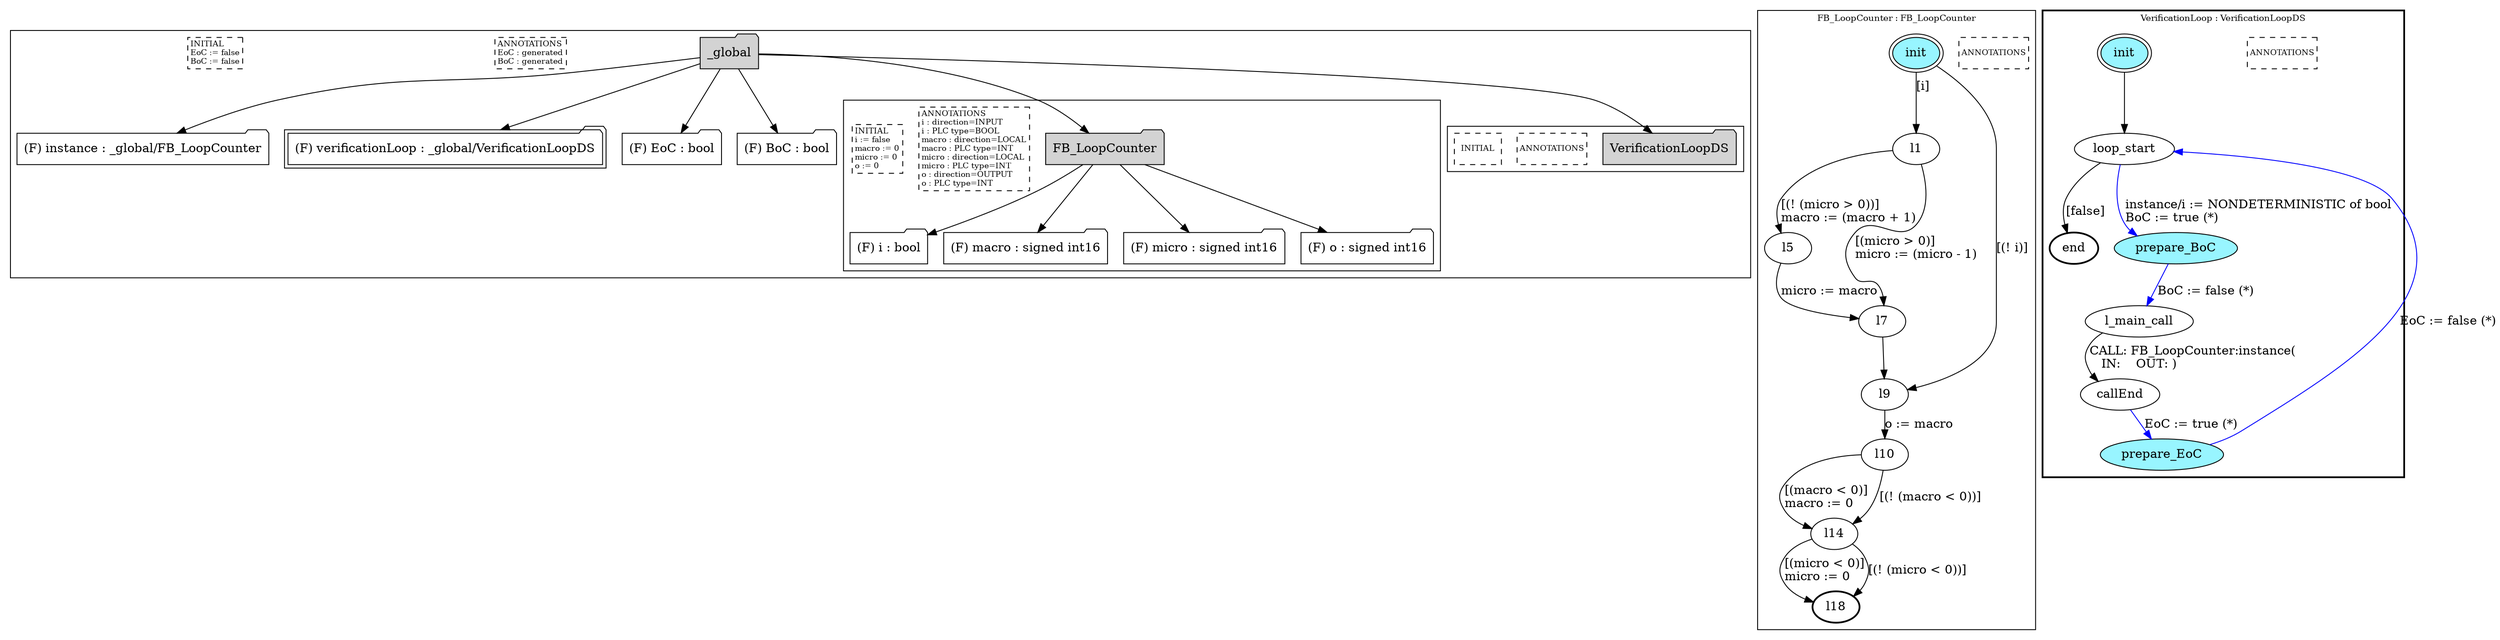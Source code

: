 digraph G {
	subgraph cluster__global1812442582 {
		node [shape="folder", style="filled"];
		//label="_global";
		_global1812442582 [label="_global"];
		_global1812442582 -> instance443645305;
		instance443645305 [label = "(F) instance : _global/FB_LoopCounter", fillcolor="white" ];
		_global1812442582 -> verificationLoop1159206653;
		verificationLoop1159206653 [label = "(F) verificationLoop : _global/VerificationLoopDS", fillcolor="white" , peripheries=2];
		_global1812442582 -> EoC1252261018;
		EoC1252261018 [label = "(F) EoC : bool", fillcolor="white" ];
		_global1812442582 -> BoC1690893563;
		BoC1690893563 [label = "(F) BoC : bool", fillcolor="white" ];
		_global1812442582 -> FB_LoopCounter237413343;
		subgraph cluster_FB_LoopCounter237413343 {
			node [shape="folder", style="filled"];
			//label="FB_LoopCounter";
			FB_LoopCounter237413343 [label="FB_LoopCounter"];
			FB_LoopCounter237413343 -> i2013683661;
			i2013683661 [label = "(F) i : bool", fillcolor="white" ];
			FB_LoopCounter237413343 -> macro1102782217;
			macro1102782217 [label = "(F) macro : signed int16", fillcolor="white" ];
			FB_LoopCounter237413343 -> micro800097023;
			micro800097023 [label = "(F) micro : signed int16", fillcolor="white" ];
			FB_LoopCounter237413343 -> o45515497;
			o45515497 [label = "(F) o : signed int16", fillcolor="white" ];
			
			annotations_pseudonode_FB_LoopCounter237413343 [
				label="ANNOTATIONS\li : direction=INPUT\li : PLC type=BOOL\lmacro : direction=LOCAL\lmacro : PLC type=INT\lmicro : direction=LOCAL\lmicro : PLC type=INT\lo : direction=OUTPUT\lo : PLC type=INT\l",
				fontsize=9, margin="0.04,0.04", fillcolor="white", shape="rectangle", style="dashed"];
			initamt_pseudonode_FB_LoopCounter237413343 [
				label="INITIAL\li := false\lmacro := 0\lmicro := 0\lo := 0\l",
				fontsize=9, margin="0.04,0.04", fillcolor="lightyellow", shape="rectangle", style="dashed"];
		}
		_global1812442582 -> VerificationLoopDS2044082767;
		subgraph cluster_VerificationLoopDS2044082767 {
			node [shape="folder", style="filled"];
			//label="VerificationLoopDS";
			VerificationLoopDS2044082767 [label="VerificationLoopDS"];
			
			annotations_pseudonode_VerificationLoopDS2044082767 [
				label="ANNOTATIONS",
				fontsize=9, margin="0.04,0.04", fillcolor="white", shape="rectangle", style="dashed"];
			initamt_pseudonode_VerificationLoopDS2044082767 [
				label="INITIAL",
				fontsize=9, margin="0.04,0.04", fillcolor="lightyellow", shape="rectangle", style="dashed"];
		}
		
		annotations_pseudonode__global1812442582 [
			label="ANNOTATIONS\lEoC : generated\lBoC : generated\l",
			fontsize=9, margin="0.04,0.04", fillcolor="white", shape="rectangle", style="dashed"];
		initamt_pseudonode__global1812442582 [
			label="INITIAL\lEoC := false\lBoC := false\l",
			fontsize=9, margin="0.04,0.04", fillcolor="lightyellow", shape="rectangle", style="dashed"];
	}
	subgraph clusterFB_LoopCounter {
		node [style="filled"];
		color="black";
		fontsize=10;
		ranksep=0.4;
		
		label="FB_LoopCounter : FB_LoopCounter";
		
		annotations_pseudonode_FB_LoopCounter [
			label="ANNOTATIONS",
			fontsize=9, margin="0.04,0.04", fillcolor="white", shape="rectangle", style="dashed"];
		
		init_FB_LoopCounter [label="init", color="black", fillcolor="cadetblue1", peripheries=2, shape="ellipse"];
		l1_FB_LoopCounter [label="l1", color="black", fillcolor="white", shape="ellipse"];
		l5_FB_LoopCounter [label="l5", color="black", fillcolor="white", shape="ellipse"];
		l7_FB_LoopCounter [label="l7", color="black", fillcolor="white", shape="ellipse"];
		l9_FB_LoopCounter [label="l9", color="black", fillcolor="white", shape="ellipse"];
		l10_FB_LoopCounter [label="l10", color="black", fillcolor="white", shape="ellipse"];
		l14_FB_LoopCounter [label="l14", color="black", fillcolor="white", shape="ellipse"];
		l18_FB_LoopCounter [label="l18", color="black", fillcolor="white", style=bold, shape="ellipse"];
		init_FB_LoopCounter -> l1_FB_LoopCounter [color="black", label="[i]"];
		l1_FB_LoopCounter -> l7_FB_LoopCounter [color="black", label="[(micro > 0)]\lmicro := (micro - 1)\l"];
		l1_FB_LoopCounter -> l5_FB_LoopCounter [color="black", label="[(! (micro > 0))]\lmacro := (macro + 1)\l"];
		l5_FB_LoopCounter -> l7_FB_LoopCounter [color="black", label="micro := macro"];
		init_FB_LoopCounter -> l9_FB_LoopCounter [color="black", label="[(! i)]"];
		l7_FB_LoopCounter -> l9_FB_LoopCounter [color="black", label=""];
		l9_FB_LoopCounter -> l10_FB_LoopCounter [color="black", label="o := macro"];
		l10_FB_LoopCounter -> l14_FB_LoopCounter [color="black", label="[(macro < 0)]\lmacro := 0\l"];
		l10_FB_LoopCounter -> l14_FB_LoopCounter [color="black", label="[(! (macro < 0))]"];
		l14_FB_LoopCounter -> l18_FB_LoopCounter [color="black", label="[(micro < 0)]\lmicro := 0\l"];
		l14_FB_LoopCounter -> l18_FB_LoopCounter [color="black", label="[(! (micro < 0))]"];
	}
	subgraph clusterVerificationLoop {
		node [style="filled"];
		style=bold;
		color="black";
		fontsize=10;
		ranksep=0.4;
		
		label="VerificationLoop : VerificationLoopDS";
		
		annotations_pseudonode_VerificationLoop [
			label="ANNOTATIONS",
			fontsize=9, margin="0.04,0.04", fillcolor="white", shape="rectangle", style="dashed"];
		
		init_VerificationLoop [label="init", color="black", fillcolor="cadetblue1", peripheries=2, shape="ellipse"];
		end_VerificationLoop [label="end", color="black", fillcolor="cadetblue1", style=bold, shape="ellipse"];
		loop_start_VerificationLoop [label="loop_start", color="black", fillcolor="white", shape="ellipse"];
		prepare_BoC_VerificationLoop [label="prepare_BoC", color="black", fillcolor="cadetblue1", shape="ellipse"];
		l_main_call_VerificationLoop [label="l_main_call", color="black", fillcolor="white", shape="ellipse"];
		callEnd_VerificationLoop [label="callEnd", color="black", fillcolor="white", shape="ellipse"];
		prepare_EoC_VerificationLoop [label="prepare_EoC", color="black", fillcolor="cadetblue1", shape="ellipse"];
		init_VerificationLoop -> loop_start_VerificationLoop [color="black", label=""];
		loop_start_VerificationLoop -> prepare_BoC_VerificationLoop [color="blue", label="instance/i := NONDETERMINISTIC of bool\lBoC := true (*)\l"];
		prepare_BoC_VerificationLoop -> l_main_call_VerificationLoop [color="blue", label="BoC := false (*)"];
		l_main_call_VerificationLoop -> callEnd_VerificationLoop [color="black", label="CALL: FB_LoopCounter:instance(\l   IN:    OUT: )\l"];
		callEnd_VerificationLoop -> prepare_EoC_VerificationLoop [color="blue", label="EoC := true (*)"];
		prepare_EoC_VerificationLoop -> loop_start_VerificationLoop [color="blue", label="EoC := false (*)"];
		loop_start_VerificationLoop -> end_VerificationLoop [color="black", label="[false]"];
	}
}

